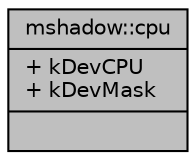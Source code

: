 digraph "mshadow::cpu"
{
 // LATEX_PDF_SIZE
  edge [fontname="Helvetica",fontsize="10",labelfontname="Helvetica",labelfontsize="10"];
  node [fontname="Helvetica",fontsize="10",shape=record];
  Node1 [label="{mshadow::cpu\n|+ kDevCPU\l+ kDevMask\l|}",height=0.2,width=0.4,color="black", fillcolor="grey75", style="filled", fontcolor="black",tooltip="device name CPU"];
}
